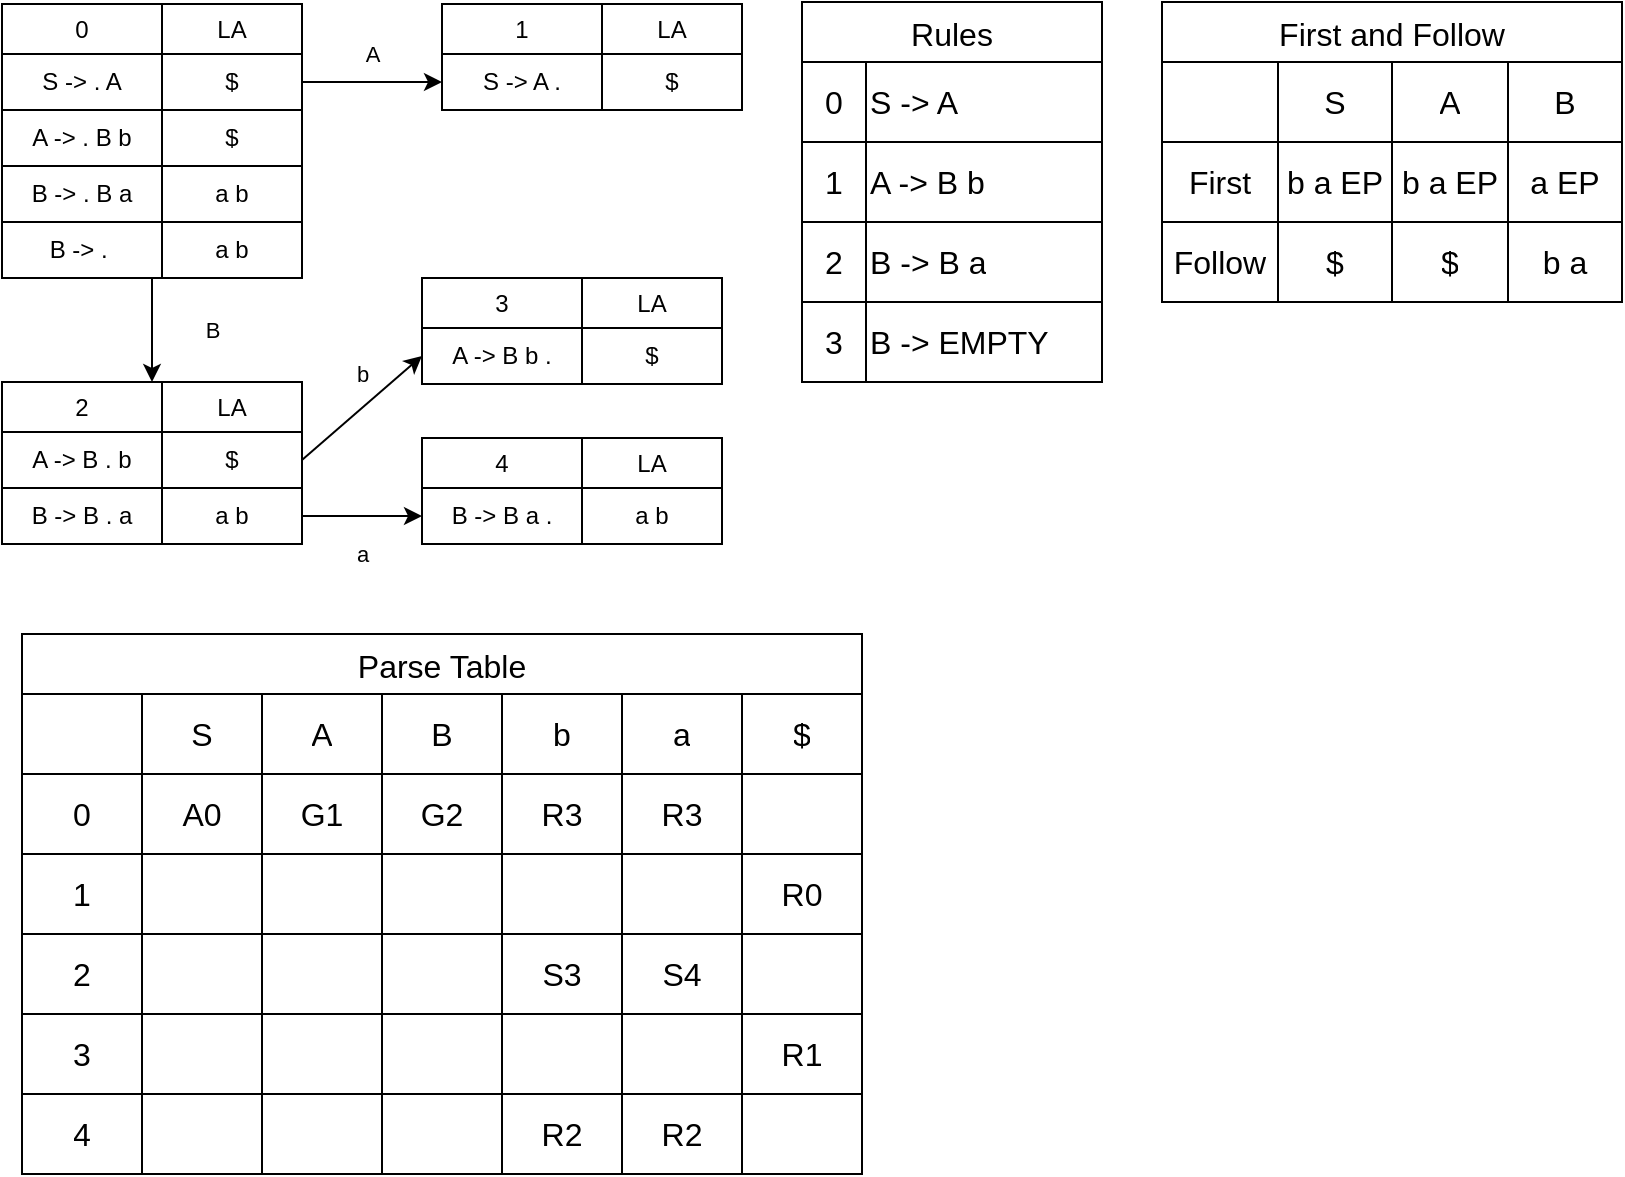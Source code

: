 <mxfile version="21.5.2" type="device">
  <diagram name="Page-1" id="IbLlvPwIF6GDQ7Zt5NYa">
    <mxGraphModel dx="714" dy="750" grid="1" gridSize="10" guides="1" tooltips="1" connect="1" arrows="1" fold="1" page="1" pageScale="1" pageWidth="850" pageHeight="1100" math="0" shadow="0">
      <root>
        <mxCell id="0" />
        <mxCell id="1" parent="0" />
        <mxCell id="ibi-GzNDX6ihbvobJFcr-142" value="First and Follow" style="shape=table;startSize=30;container=1;collapsible=0;childLayout=tableLayout;strokeColor=default;fontSize=16;swimlaneFillColor=default;" parent="1" vertex="1">
          <mxGeometry x="600" y="19" width="230" height="150" as="geometry" />
        </mxCell>
        <mxCell id="ibi-GzNDX6ihbvobJFcr-143" value="" style="shape=tableRow;horizontal=0;startSize=0;swimlaneHead=0;swimlaneBody=0;strokeColor=inherit;top=0;left=0;bottom=0;right=0;collapsible=0;dropTarget=0;fillColor=none;points=[[0,0.5],[1,0.5]];portConstraint=eastwest;fontSize=16;" parent="ibi-GzNDX6ihbvobJFcr-142" vertex="1">
          <mxGeometry y="30" width="230" height="40" as="geometry" />
        </mxCell>
        <mxCell id="ibi-GzNDX6ihbvobJFcr-144" value="" style="shape=partialRectangle;html=1;whiteSpace=wrap;connectable=0;strokeColor=inherit;overflow=hidden;fillColor=none;top=0;left=0;bottom=0;right=0;pointerEvents=1;fontSize=16;" parent="ibi-GzNDX6ihbvobJFcr-143" vertex="1">
          <mxGeometry width="58" height="40" as="geometry">
            <mxRectangle width="58" height="40" as="alternateBounds" />
          </mxGeometry>
        </mxCell>
        <mxCell id="ibi-GzNDX6ihbvobJFcr-145" value="S" style="shape=partialRectangle;html=1;whiteSpace=wrap;connectable=0;strokeColor=inherit;overflow=hidden;fillColor=none;top=0;left=0;bottom=0;right=0;pointerEvents=1;fontSize=16;" parent="ibi-GzNDX6ihbvobJFcr-143" vertex="1">
          <mxGeometry x="58" width="57" height="40" as="geometry">
            <mxRectangle width="57" height="40" as="alternateBounds" />
          </mxGeometry>
        </mxCell>
        <mxCell id="ibi-GzNDX6ihbvobJFcr-146" value="A" style="shape=partialRectangle;html=1;whiteSpace=wrap;connectable=0;strokeColor=inherit;overflow=hidden;fillColor=none;top=0;left=0;bottom=0;right=0;pointerEvents=1;fontSize=16;" parent="ibi-GzNDX6ihbvobJFcr-143" vertex="1">
          <mxGeometry x="115" width="58" height="40" as="geometry">
            <mxRectangle width="58" height="40" as="alternateBounds" />
          </mxGeometry>
        </mxCell>
        <mxCell id="ibi-GzNDX6ihbvobJFcr-155" value="B" style="shape=partialRectangle;html=1;whiteSpace=wrap;connectable=0;strokeColor=inherit;overflow=hidden;fillColor=none;top=0;left=0;bottom=0;right=0;pointerEvents=1;fontSize=16;" parent="ibi-GzNDX6ihbvobJFcr-143" vertex="1">
          <mxGeometry x="173" width="57" height="40" as="geometry">
            <mxRectangle width="57" height="40" as="alternateBounds" />
          </mxGeometry>
        </mxCell>
        <mxCell id="ibi-GzNDX6ihbvobJFcr-147" value="" style="shape=tableRow;horizontal=0;startSize=0;swimlaneHead=0;swimlaneBody=0;strokeColor=inherit;top=0;left=0;bottom=0;right=0;collapsible=0;dropTarget=0;fillColor=none;points=[[0,0.5],[1,0.5]];portConstraint=eastwest;fontSize=16;" parent="ibi-GzNDX6ihbvobJFcr-142" vertex="1">
          <mxGeometry y="70" width="230" height="40" as="geometry" />
        </mxCell>
        <mxCell id="ibi-GzNDX6ihbvobJFcr-148" value="First" style="shape=partialRectangle;html=1;whiteSpace=wrap;connectable=0;strokeColor=inherit;overflow=hidden;fillColor=none;top=0;left=0;bottom=0;right=0;pointerEvents=1;fontSize=16;" parent="ibi-GzNDX6ihbvobJFcr-147" vertex="1">
          <mxGeometry width="58" height="40" as="geometry">
            <mxRectangle width="58" height="40" as="alternateBounds" />
          </mxGeometry>
        </mxCell>
        <mxCell id="ibi-GzNDX6ihbvobJFcr-149" value="b a EP" style="shape=partialRectangle;html=1;whiteSpace=wrap;connectable=0;strokeColor=inherit;overflow=hidden;fillColor=none;top=0;left=0;bottom=0;right=0;pointerEvents=1;fontSize=16;" parent="ibi-GzNDX6ihbvobJFcr-147" vertex="1">
          <mxGeometry x="58" width="57" height="40" as="geometry">
            <mxRectangle width="57" height="40" as="alternateBounds" />
          </mxGeometry>
        </mxCell>
        <mxCell id="ibi-GzNDX6ihbvobJFcr-150" value="b a EP" style="shape=partialRectangle;html=1;whiteSpace=wrap;connectable=0;strokeColor=inherit;overflow=hidden;fillColor=none;top=0;left=0;bottom=0;right=0;pointerEvents=1;fontSize=16;" parent="ibi-GzNDX6ihbvobJFcr-147" vertex="1">
          <mxGeometry x="115" width="58" height="40" as="geometry">
            <mxRectangle width="58" height="40" as="alternateBounds" />
          </mxGeometry>
        </mxCell>
        <mxCell id="ibi-GzNDX6ihbvobJFcr-156" value="a EP" style="shape=partialRectangle;html=1;whiteSpace=wrap;connectable=0;strokeColor=inherit;overflow=hidden;fillColor=none;top=0;left=0;bottom=0;right=0;pointerEvents=1;fontSize=16;" parent="ibi-GzNDX6ihbvobJFcr-147" vertex="1">
          <mxGeometry x="173" width="57" height="40" as="geometry">
            <mxRectangle width="57" height="40" as="alternateBounds" />
          </mxGeometry>
        </mxCell>
        <mxCell id="ibi-GzNDX6ihbvobJFcr-151" value="" style="shape=tableRow;horizontal=0;startSize=0;swimlaneHead=0;swimlaneBody=0;strokeColor=inherit;top=0;left=0;bottom=0;right=0;collapsible=0;dropTarget=0;fillColor=none;points=[[0,0.5],[1,0.5]];portConstraint=eastwest;fontSize=16;" parent="ibi-GzNDX6ihbvobJFcr-142" vertex="1">
          <mxGeometry y="110" width="230" height="40" as="geometry" />
        </mxCell>
        <mxCell id="ibi-GzNDX6ihbvobJFcr-152" value="Follow" style="shape=partialRectangle;html=1;whiteSpace=wrap;connectable=0;strokeColor=inherit;overflow=hidden;fillColor=none;top=0;left=0;bottom=0;right=0;pointerEvents=1;fontSize=16;" parent="ibi-GzNDX6ihbvobJFcr-151" vertex="1">
          <mxGeometry width="58" height="40" as="geometry">
            <mxRectangle width="58" height="40" as="alternateBounds" />
          </mxGeometry>
        </mxCell>
        <mxCell id="ibi-GzNDX6ihbvobJFcr-153" value="$" style="shape=partialRectangle;html=1;whiteSpace=wrap;connectable=0;strokeColor=inherit;overflow=hidden;fillColor=none;top=0;left=0;bottom=0;right=0;pointerEvents=1;fontSize=16;" parent="ibi-GzNDX6ihbvobJFcr-151" vertex="1">
          <mxGeometry x="58" width="57" height="40" as="geometry">
            <mxRectangle width="57" height="40" as="alternateBounds" />
          </mxGeometry>
        </mxCell>
        <mxCell id="ibi-GzNDX6ihbvobJFcr-154" value="$" style="shape=partialRectangle;html=1;whiteSpace=wrap;connectable=0;strokeColor=inherit;overflow=hidden;fillColor=none;top=0;left=0;bottom=0;right=0;pointerEvents=1;fontSize=16;" parent="ibi-GzNDX6ihbvobJFcr-151" vertex="1">
          <mxGeometry x="115" width="58" height="40" as="geometry">
            <mxRectangle width="58" height="40" as="alternateBounds" />
          </mxGeometry>
        </mxCell>
        <mxCell id="ibi-GzNDX6ihbvobJFcr-157" value="b a" style="shape=partialRectangle;html=1;whiteSpace=wrap;connectable=0;strokeColor=inherit;overflow=hidden;fillColor=none;top=0;left=0;bottom=0;right=0;pointerEvents=1;fontSize=16;" parent="ibi-GzNDX6ihbvobJFcr-151" vertex="1">
          <mxGeometry x="173" width="57" height="40" as="geometry">
            <mxRectangle width="57" height="40" as="alternateBounds" />
          </mxGeometry>
        </mxCell>
        <mxCell id="ibi-GzNDX6ihbvobJFcr-158" value="Parse Table" style="shape=table;startSize=30;container=1;collapsible=0;childLayout=tableLayout;strokeColor=default;fontSize=16;swimlaneFillColor=default;" parent="1" vertex="1">
          <mxGeometry x="30" y="335" width="420" height="270" as="geometry" />
        </mxCell>
        <mxCell id="ibi-GzNDX6ihbvobJFcr-159" value="" style="shape=tableRow;horizontal=0;startSize=0;swimlaneHead=0;swimlaneBody=0;strokeColor=inherit;top=0;left=0;bottom=0;right=0;collapsible=0;dropTarget=0;fillColor=none;points=[[0,0.5],[1,0.5]];portConstraint=eastwest;fontSize=16;" parent="ibi-GzNDX6ihbvobJFcr-158" vertex="1">
          <mxGeometry y="30" width="420" height="40" as="geometry" />
        </mxCell>
        <mxCell id="ibi-GzNDX6ihbvobJFcr-160" value="" style="shape=partialRectangle;html=1;whiteSpace=wrap;connectable=0;strokeColor=inherit;overflow=hidden;fillColor=none;top=0;left=0;bottom=0;right=0;pointerEvents=1;fontSize=16;" parent="ibi-GzNDX6ihbvobJFcr-159" vertex="1">
          <mxGeometry width="60" height="40" as="geometry">
            <mxRectangle width="60" height="40" as="alternateBounds" />
          </mxGeometry>
        </mxCell>
        <mxCell id="M9JLyXDeoK70wU_1un9L-53" value="S" style="shape=partialRectangle;html=1;whiteSpace=wrap;connectable=0;strokeColor=inherit;overflow=hidden;fillColor=none;top=0;left=0;bottom=0;right=0;pointerEvents=1;fontSize=16;" vertex="1" parent="ibi-GzNDX6ihbvobJFcr-159">
          <mxGeometry x="60" width="60" height="40" as="geometry">
            <mxRectangle width="60" height="40" as="alternateBounds" />
          </mxGeometry>
        </mxCell>
        <mxCell id="ibi-GzNDX6ihbvobJFcr-161" value="A" style="shape=partialRectangle;html=1;whiteSpace=wrap;connectable=0;strokeColor=inherit;overflow=hidden;fillColor=none;top=0;left=0;bottom=0;right=0;pointerEvents=1;fontSize=16;" parent="ibi-GzNDX6ihbvobJFcr-159" vertex="1">
          <mxGeometry x="120" width="60" height="40" as="geometry">
            <mxRectangle width="60" height="40" as="alternateBounds" />
          </mxGeometry>
        </mxCell>
        <mxCell id="ibi-GzNDX6ihbvobJFcr-162" value="B" style="shape=partialRectangle;html=1;whiteSpace=wrap;connectable=0;strokeColor=inherit;overflow=hidden;fillColor=none;top=0;left=0;bottom=0;right=0;pointerEvents=1;fontSize=16;" parent="ibi-GzNDX6ihbvobJFcr-159" vertex="1">
          <mxGeometry x="180" width="60" height="40" as="geometry">
            <mxRectangle width="60" height="40" as="alternateBounds" />
          </mxGeometry>
        </mxCell>
        <mxCell id="ibi-GzNDX6ihbvobJFcr-194" value="b" style="shape=partialRectangle;html=1;whiteSpace=wrap;connectable=0;strokeColor=inherit;overflow=hidden;fillColor=none;top=0;left=0;bottom=0;right=0;pointerEvents=1;fontSize=16;" parent="ibi-GzNDX6ihbvobJFcr-159" vertex="1">
          <mxGeometry x="240" width="60" height="40" as="geometry">
            <mxRectangle width="60" height="40" as="alternateBounds" />
          </mxGeometry>
        </mxCell>
        <mxCell id="ibi-GzNDX6ihbvobJFcr-191" value="a" style="shape=partialRectangle;html=1;whiteSpace=wrap;connectable=0;strokeColor=inherit;overflow=hidden;fillColor=none;top=0;left=0;bottom=0;right=0;pointerEvents=1;fontSize=16;" parent="ibi-GzNDX6ihbvobJFcr-159" vertex="1">
          <mxGeometry x="300" width="60" height="40" as="geometry">
            <mxRectangle width="60" height="40" as="alternateBounds" />
          </mxGeometry>
        </mxCell>
        <mxCell id="M9JLyXDeoK70wU_1un9L-47" value="$" style="shape=partialRectangle;html=1;whiteSpace=wrap;connectable=0;strokeColor=inherit;overflow=hidden;fillColor=none;top=0;left=0;bottom=0;right=0;pointerEvents=1;fontSize=16;" vertex="1" parent="ibi-GzNDX6ihbvobJFcr-159">
          <mxGeometry x="360" width="60" height="40" as="geometry">
            <mxRectangle width="60" height="40" as="alternateBounds" />
          </mxGeometry>
        </mxCell>
        <mxCell id="ibi-GzNDX6ihbvobJFcr-163" value="" style="shape=tableRow;horizontal=0;startSize=0;swimlaneHead=0;swimlaneBody=0;strokeColor=inherit;top=0;left=0;bottom=0;right=0;collapsible=0;dropTarget=0;fillColor=none;points=[[0,0.5],[1,0.5]];portConstraint=eastwest;fontSize=16;" parent="ibi-GzNDX6ihbvobJFcr-158" vertex="1">
          <mxGeometry y="70" width="420" height="40" as="geometry" />
        </mxCell>
        <mxCell id="ibi-GzNDX6ihbvobJFcr-164" value="0" style="shape=partialRectangle;html=1;whiteSpace=wrap;connectable=0;strokeColor=inherit;overflow=hidden;fillColor=none;top=0;left=0;bottom=0;right=0;pointerEvents=1;fontSize=16;" parent="ibi-GzNDX6ihbvobJFcr-163" vertex="1">
          <mxGeometry width="60" height="40" as="geometry">
            <mxRectangle width="60" height="40" as="alternateBounds" />
          </mxGeometry>
        </mxCell>
        <mxCell id="M9JLyXDeoK70wU_1un9L-54" value="A0" style="shape=partialRectangle;html=1;whiteSpace=wrap;connectable=0;strokeColor=inherit;overflow=hidden;fillColor=none;top=0;left=0;bottom=0;right=0;pointerEvents=1;fontSize=16;" vertex="1" parent="ibi-GzNDX6ihbvobJFcr-163">
          <mxGeometry x="60" width="60" height="40" as="geometry">
            <mxRectangle width="60" height="40" as="alternateBounds" />
          </mxGeometry>
        </mxCell>
        <mxCell id="ibi-GzNDX6ihbvobJFcr-165" value="G1" style="shape=partialRectangle;html=1;whiteSpace=wrap;connectable=0;strokeColor=inherit;overflow=hidden;fillColor=none;top=0;left=0;bottom=0;right=0;pointerEvents=1;fontSize=16;" parent="ibi-GzNDX6ihbvobJFcr-163" vertex="1">
          <mxGeometry x="120" width="60" height="40" as="geometry">
            <mxRectangle width="60" height="40" as="alternateBounds" />
          </mxGeometry>
        </mxCell>
        <mxCell id="ibi-GzNDX6ihbvobJFcr-166" value="G2" style="shape=partialRectangle;html=1;whiteSpace=wrap;connectable=0;strokeColor=inherit;overflow=hidden;fillColor=none;top=0;left=0;bottom=0;right=0;pointerEvents=1;fontSize=16;" parent="ibi-GzNDX6ihbvobJFcr-163" vertex="1">
          <mxGeometry x="180" width="60" height="40" as="geometry">
            <mxRectangle width="60" height="40" as="alternateBounds" />
          </mxGeometry>
        </mxCell>
        <mxCell id="ibi-GzNDX6ihbvobJFcr-195" value="R3" style="shape=partialRectangle;html=1;whiteSpace=wrap;connectable=0;strokeColor=inherit;overflow=hidden;fillColor=none;top=0;left=0;bottom=0;right=0;pointerEvents=1;fontSize=16;" parent="ibi-GzNDX6ihbvobJFcr-163" vertex="1">
          <mxGeometry x="240" width="60" height="40" as="geometry">
            <mxRectangle width="60" height="40" as="alternateBounds" />
          </mxGeometry>
        </mxCell>
        <mxCell id="ibi-GzNDX6ihbvobJFcr-192" value="R3" style="shape=partialRectangle;html=1;whiteSpace=wrap;connectable=0;strokeColor=inherit;overflow=hidden;fillColor=none;top=0;left=0;bottom=0;right=0;pointerEvents=1;fontSize=16;" parent="ibi-GzNDX6ihbvobJFcr-163" vertex="1">
          <mxGeometry x="300" width="60" height="40" as="geometry">
            <mxRectangle width="60" height="40" as="alternateBounds" />
          </mxGeometry>
        </mxCell>
        <mxCell id="M9JLyXDeoK70wU_1un9L-48" style="shape=partialRectangle;html=1;whiteSpace=wrap;connectable=0;strokeColor=inherit;overflow=hidden;fillColor=none;top=0;left=0;bottom=0;right=0;pointerEvents=1;fontSize=16;" vertex="1" parent="ibi-GzNDX6ihbvobJFcr-163">
          <mxGeometry x="360" width="60" height="40" as="geometry">
            <mxRectangle width="60" height="40" as="alternateBounds" />
          </mxGeometry>
        </mxCell>
        <mxCell id="ibi-GzNDX6ihbvobJFcr-167" value="" style="shape=tableRow;horizontal=0;startSize=0;swimlaneHead=0;swimlaneBody=0;strokeColor=inherit;top=0;left=0;bottom=0;right=0;collapsible=0;dropTarget=0;fillColor=none;points=[[0,0.5],[1,0.5]];portConstraint=eastwest;fontSize=16;" parent="ibi-GzNDX6ihbvobJFcr-158" vertex="1">
          <mxGeometry y="110" width="420" height="40" as="geometry" />
        </mxCell>
        <mxCell id="ibi-GzNDX6ihbvobJFcr-168" value="1" style="shape=partialRectangle;html=1;whiteSpace=wrap;connectable=0;strokeColor=inherit;overflow=hidden;fillColor=none;top=0;left=0;bottom=0;right=0;pointerEvents=1;fontSize=16;" parent="ibi-GzNDX6ihbvobJFcr-167" vertex="1">
          <mxGeometry width="60" height="40" as="geometry">
            <mxRectangle width="60" height="40" as="alternateBounds" />
          </mxGeometry>
        </mxCell>
        <mxCell id="M9JLyXDeoK70wU_1un9L-55" style="shape=partialRectangle;html=1;whiteSpace=wrap;connectable=0;strokeColor=inherit;overflow=hidden;fillColor=none;top=0;left=0;bottom=0;right=0;pointerEvents=1;fontSize=16;" vertex="1" parent="ibi-GzNDX6ihbvobJFcr-167">
          <mxGeometry x="60" width="60" height="40" as="geometry">
            <mxRectangle width="60" height="40" as="alternateBounds" />
          </mxGeometry>
        </mxCell>
        <mxCell id="ibi-GzNDX6ihbvobJFcr-169" value="" style="shape=partialRectangle;html=1;whiteSpace=wrap;connectable=0;strokeColor=inherit;overflow=hidden;fillColor=none;top=0;left=0;bottom=0;right=0;pointerEvents=1;fontSize=16;" parent="ibi-GzNDX6ihbvobJFcr-167" vertex="1">
          <mxGeometry x="120" width="60" height="40" as="geometry">
            <mxRectangle width="60" height="40" as="alternateBounds" />
          </mxGeometry>
        </mxCell>
        <mxCell id="ibi-GzNDX6ihbvobJFcr-170" value="" style="shape=partialRectangle;html=1;whiteSpace=wrap;connectable=0;strokeColor=inherit;overflow=hidden;fillColor=none;top=0;left=0;bottom=0;right=0;pointerEvents=1;fontSize=16;" parent="ibi-GzNDX6ihbvobJFcr-167" vertex="1">
          <mxGeometry x="180" width="60" height="40" as="geometry">
            <mxRectangle width="60" height="40" as="alternateBounds" />
          </mxGeometry>
        </mxCell>
        <mxCell id="ibi-GzNDX6ihbvobJFcr-196" value="" style="shape=partialRectangle;html=1;whiteSpace=wrap;connectable=0;strokeColor=inherit;overflow=hidden;fillColor=none;top=0;left=0;bottom=0;right=0;pointerEvents=1;fontSize=16;" parent="ibi-GzNDX6ihbvobJFcr-167" vertex="1">
          <mxGeometry x="240" width="60" height="40" as="geometry">
            <mxRectangle width="60" height="40" as="alternateBounds" />
          </mxGeometry>
        </mxCell>
        <mxCell id="ibi-GzNDX6ihbvobJFcr-193" value="" style="shape=partialRectangle;html=1;whiteSpace=wrap;connectable=0;strokeColor=inherit;overflow=hidden;fillColor=none;top=0;left=0;bottom=0;right=0;pointerEvents=1;fontSize=16;" parent="ibi-GzNDX6ihbvobJFcr-167" vertex="1">
          <mxGeometry x="300" width="60" height="40" as="geometry">
            <mxRectangle width="60" height="40" as="alternateBounds" />
          </mxGeometry>
        </mxCell>
        <mxCell id="M9JLyXDeoK70wU_1un9L-49" value="R0" style="shape=partialRectangle;html=1;whiteSpace=wrap;connectable=0;strokeColor=inherit;overflow=hidden;fillColor=none;top=0;left=0;bottom=0;right=0;pointerEvents=1;fontSize=16;" vertex="1" parent="ibi-GzNDX6ihbvobJFcr-167">
          <mxGeometry x="360" width="60" height="40" as="geometry">
            <mxRectangle width="60" height="40" as="alternateBounds" />
          </mxGeometry>
        </mxCell>
        <mxCell id="ibi-GzNDX6ihbvobJFcr-200" style="shape=tableRow;horizontal=0;startSize=0;swimlaneHead=0;swimlaneBody=0;strokeColor=inherit;top=0;left=0;bottom=0;right=0;collapsible=0;dropTarget=0;fillColor=none;points=[[0,0.5],[1,0.5]];portConstraint=eastwest;fontSize=16;" parent="ibi-GzNDX6ihbvobJFcr-158" vertex="1">
          <mxGeometry y="150" width="420" height="40" as="geometry" />
        </mxCell>
        <mxCell id="ibi-GzNDX6ihbvobJFcr-201" value="2" style="shape=partialRectangle;html=1;whiteSpace=wrap;connectable=0;strokeColor=inherit;overflow=hidden;fillColor=none;top=0;left=0;bottom=0;right=0;pointerEvents=1;fontSize=16;" parent="ibi-GzNDX6ihbvobJFcr-200" vertex="1">
          <mxGeometry width="60" height="40" as="geometry">
            <mxRectangle width="60" height="40" as="alternateBounds" />
          </mxGeometry>
        </mxCell>
        <mxCell id="M9JLyXDeoK70wU_1un9L-56" style="shape=partialRectangle;html=1;whiteSpace=wrap;connectable=0;strokeColor=inherit;overflow=hidden;fillColor=none;top=0;left=0;bottom=0;right=0;pointerEvents=1;fontSize=16;" vertex="1" parent="ibi-GzNDX6ihbvobJFcr-200">
          <mxGeometry x="60" width="60" height="40" as="geometry">
            <mxRectangle width="60" height="40" as="alternateBounds" />
          </mxGeometry>
        </mxCell>
        <mxCell id="ibi-GzNDX6ihbvobJFcr-202" value="" style="shape=partialRectangle;html=1;whiteSpace=wrap;connectable=0;strokeColor=inherit;overflow=hidden;fillColor=none;top=0;left=0;bottom=0;right=0;pointerEvents=1;fontSize=16;" parent="ibi-GzNDX6ihbvobJFcr-200" vertex="1">
          <mxGeometry x="120" width="60" height="40" as="geometry">
            <mxRectangle width="60" height="40" as="alternateBounds" />
          </mxGeometry>
        </mxCell>
        <mxCell id="ibi-GzNDX6ihbvobJFcr-203" value="" style="shape=partialRectangle;html=1;whiteSpace=wrap;connectable=0;strokeColor=inherit;overflow=hidden;fillColor=none;top=0;left=0;bottom=0;right=0;pointerEvents=1;fontSize=16;" parent="ibi-GzNDX6ihbvobJFcr-200" vertex="1">
          <mxGeometry x="180" width="60" height="40" as="geometry">
            <mxRectangle width="60" height="40" as="alternateBounds" />
          </mxGeometry>
        </mxCell>
        <mxCell id="ibi-GzNDX6ihbvobJFcr-204" value="S3" style="shape=partialRectangle;html=1;whiteSpace=wrap;connectable=0;strokeColor=inherit;overflow=hidden;fillColor=none;top=0;left=0;bottom=0;right=0;pointerEvents=1;fontSize=16;" parent="ibi-GzNDX6ihbvobJFcr-200" vertex="1">
          <mxGeometry x="240" width="60" height="40" as="geometry">
            <mxRectangle width="60" height="40" as="alternateBounds" />
          </mxGeometry>
        </mxCell>
        <mxCell id="ibi-GzNDX6ihbvobJFcr-205" value="S4" style="shape=partialRectangle;html=1;whiteSpace=wrap;connectable=0;strokeColor=inherit;overflow=hidden;fillColor=none;top=0;left=0;bottom=0;right=0;pointerEvents=1;fontSize=16;" parent="ibi-GzNDX6ihbvobJFcr-200" vertex="1">
          <mxGeometry x="300" width="60" height="40" as="geometry">
            <mxRectangle width="60" height="40" as="alternateBounds" />
          </mxGeometry>
        </mxCell>
        <mxCell id="M9JLyXDeoK70wU_1un9L-50" style="shape=partialRectangle;html=1;whiteSpace=wrap;connectable=0;strokeColor=inherit;overflow=hidden;fillColor=none;top=0;left=0;bottom=0;right=0;pointerEvents=1;fontSize=16;" vertex="1" parent="ibi-GzNDX6ihbvobJFcr-200">
          <mxGeometry x="360" width="60" height="40" as="geometry">
            <mxRectangle width="60" height="40" as="alternateBounds" />
          </mxGeometry>
        </mxCell>
        <mxCell id="ibi-GzNDX6ihbvobJFcr-209" style="shape=tableRow;horizontal=0;startSize=0;swimlaneHead=0;swimlaneBody=0;strokeColor=inherit;top=0;left=0;bottom=0;right=0;collapsible=0;dropTarget=0;fillColor=none;points=[[0,0.5],[1,0.5]];portConstraint=eastwest;fontSize=16;" parent="ibi-GzNDX6ihbvobJFcr-158" vertex="1">
          <mxGeometry y="190" width="420" height="40" as="geometry" />
        </mxCell>
        <mxCell id="ibi-GzNDX6ihbvobJFcr-210" value="3" style="shape=partialRectangle;html=1;whiteSpace=wrap;connectable=0;strokeColor=inherit;overflow=hidden;fillColor=none;top=0;left=0;bottom=0;right=0;pointerEvents=1;fontSize=16;" parent="ibi-GzNDX6ihbvobJFcr-209" vertex="1">
          <mxGeometry width="60" height="40" as="geometry">
            <mxRectangle width="60" height="40" as="alternateBounds" />
          </mxGeometry>
        </mxCell>
        <mxCell id="M9JLyXDeoK70wU_1un9L-57" style="shape=partialRectangle;html=1;whiteSpace=wrap;connectable=0;strokeColor=inherit;overflow=hidden;fillColor=none;top=0;left=0;bottom=0;right=0;pointerEvents=1;fontSize=16;" vertex="1" parent="ibi-GzNDX6ihbvobJFcr-209">
          <mxGeometry x="60" width="60" height="40" as="geometry">
            <mxRectangle width="60" height="40" as="alternateBounds" />
          </mxGeometry>
        </mxCell>
        <mxCell id="ibi-GzNDX6ihbvobJFcr-211" value="" style="shape=partialRectangle;html=1;whiteSpace=wrap;connectable=0;strokeColor=inherit;overflow=hidden;fillColor=none;top=0;left=0;bottom=0;right=0;pointerEvents=1;fontSize=16;" parent="ibi-GzNDX6ihbvobJFcr-209" vertex="1">
          <mxGeometry x="120" width="60" height="40" as="geometry">
            <mxRectangle width="60" height="40" as="alternateBounds" />
          </mxGeometry>
        </mxCell>
        <mxCell id="ibi-GzNDX6ihbvobJFcr-212" value="" style="shape=partialRectangle;html=1;whiteSpace=wrap;connectable=0;strokeColor=inherit;overflow=hidden;fillColor=none;top=0;left=0;bottom=0;right=0;pointerEvents=1;fontSize=16;" parent="ibi-GzNDX6ihbvobJFcr-209" vertex="1">
          <mxGeometry x="180" width="60" height="40" as="geometry">
            <mxRectangle width="60" height="40" as="alternateBounds" />
          </mxGeometry>
        </mxCell>
        <mxCell id="ibi-GzNDX6ihbvobJFcr-213" value="" style="shape=partialRectangle;html=1;whiteSpace=wrap;connectable=0;strokeColor=inherit;overflow=hidden;fillColor=none;top=0;left=0;bottom=0;right=0;pointerEvents=1;fontSize=16;" parent="ibi-GzNDX6ihbvobJFcr-209" vertex="1">
          <mxGeometry x="240" width="60" height="40" as="geometry">
            <mxRectangle width="60" height="40" as="alternateBounds" />
          </mxGeometry>
        </mxCell>
        <mxCell id="ibi-GzNDX6ihbvobJFcr-214" value="" style="shape=partialRectangle;html=1;whiteSpace=wrap;connectable=0;strokeColor=inherit;overflow=hidden;fillColor=none;top=0;left=0;bottom=0;right=0;pointerEvents=1;fontSize=16;" parent="ibi-GzNDX6ihbvobJFcr-209" vertex="1">
          <mxGeometry x="300" width="60" height="40" as="geometry">
            <mxRectangle width="60" height="40" as="alternateBounds" />
          </mxGeometry>
        </mxCell>
        <mxCell id="M9JLyXDeoK70wU_1un9L-51" value="R1" style="shape=partialRectangle;html=1;whiteSpace=wrap;connectable=0;strokeColor=inherit;overflow=hidden;fillColor=none;top=0;left=0;bottom=0;right=0;pointerEvents=1;fontSize=16;" vertex="1" parent="ibi-GzNDX6ihbvobJFcr-209">
          <mxGeometry x="360" width="60" height="40" as="geometry">
            <mxRectangle width="60" height="40" as="alternateBounds" />
          </mxGeometry>
        </mxCell>
        <mxCell id="ibi-GzNDX6ihbvobJFcr-218" style="shape=tableRow;horizontal=0;startSize=0;swimlaneHead=0;swimlaneBody=0;strokeColor=inherit;top=0;left=0;bottom=0;right=0;collapsible=0;dropTarget=0;fillColor=none;points=[[0,0.5],[1,0.5]];portConstraint=eastwest;fontSize=16;" parent="ibi-GzNDX6ihbvobJFcr-158" vertex="1">
          <mxGeometry y="230" width="420" height="40" as="geometry" />
        </mxCell>
        <mxCell id="ibi-GzNDX6ihbvobJFcr-219" value="4" style="shape=partialRectangle;html=1;whiteSpace=wrap;connectable=0;strokeColor=inherit;overflow=hidden;fillColor=none;top=0;left=0;bottom=0;right=0;pointerEvents=1;fontSize=16;" parent="ibi-GzNDX6ihbvobJFcr-218" vertex="1">
          <mxGeometry width="60" height="40" as="geometry">
            <mxRectangle width="60" height="40" as="alternateBounds" />
          </mxGeometry>
        </mxCell>
        <mxCell id="M9JLyXDeoK70wU_1un9L-58" style="shape=partialRectangle;html=1;whiteSpace=wrap;connectable=0;strokeColor=inherit;overflow=hidden;fillColor=none;top=0;left=0;bottom=0;right=0;pointerEvents=1;fontSize=16;" vertex="1" parent="ibi-GzNDX6ihbvobJFcr-218">
          <mxGeometry x="60" width="60" height="40" as="geometry">
            <mxRectangle width="60" height="40" as="alternateBounds" />
          </mxGeometry>
        </mxCell>
        <mxCell id="ibi-GzNDX6ihbvobJFcr-220" value="" style="shape=partialRectangle;html=1;whiteSpace=wrap;connectable=0;strokeColor=inherit;overflow=hidden;fillColor=none;top=0;left=0;bottom=0;right=0;pointerEvents=1;fontSize=16;" parent="ibi-GzNDX6ihbvobJFcr-218" vertex="1">
          <mxGeometry x="120" width="60" height="40" as="geometry">
            <mxRectangle width="60" height="40" as="alternateBounds" />
          </mxGeometry>
        </mxCell>
        <mxCell id="ibi-GzNDX6ihbvobJFcr-221" value="" style="shape=partialRectangle;html=1;whiteSpace=wrap;connectable=0;strokeColor=inherit;overflow=hidden;fillColor=none;top=0;left=0;bottom=0;right=0;pointerEvents=1;fontSize=16;" parent="ibi-GzNDX6ihbvobJFcr-218" vertex="1">
          <mxGeometry x="180" width="60" height="40" as="geometry">
            <mxRectangle width="60" height="40" as="alternateBounds" />
          </mxGeometry>
        </mxCell>
        <mxCell id="ibi-GzNDX6ihbvobJFcr-222" value="R2" style="shape=partialRectangle;html=1;whiteSpace=wrap;connectable=0;strokeColor=inherit;overflow=hidden;fillColor=none;top=0;left=0;bottom=0;right=0;pointerEvents=1;fontSize=16;" parent="ibi-GzNDX6ihbvobJFcr-218" vertex="1">
          <mxGeometry x="240" width="60" height="40" as="geometry">
            <mxRectangle width="60" height="40" as="alternateBounds" />
          </mxGeometry>
        </mxCell>
        <mxCell id="ibi-GzNDX6ihbvobJFcr-223" value="R2" style="shape=partialRectangle;html=1;whiteSpace=wrap;connectable=0;strokeColor=inherit;overflow=hidden;fillColor=none;top=0;left=0;bottom=0;right=0;pointerEvents=1;fontSize=16;" parent="ibi-GzNDX6ihbvobJFcr-218" vertex="1">
          <mxGeometry x="300" width="60" height="40" as="geometry">
            <mxRectangle width="60" height="40" as="alternateBounds" />
          </mxGeometry>
        </mxCell>
        <mxCell id="M9JLyXDeoK70wU_1un9L-52" style="shape=partialRectangle;html=1;whiteSpace=wrap;connectable=0;strokeColor=inherit;overflow=hidden;fillColor=none;top=0;left=0;bottom=0;right=0;pointerEvents=1;fontSize=16;" vertex="1" parent="ibi-GzNDX6ihbvobJFcr-218">
          <mxGeometry x="360" width="60" height="40" as="geometry">
            <mxRectangle width="60" height="40" as="alternateBounds" />
          </mxGeometry>
        </mxCell>
        <mxCell id="ibi-GzNDX6ihbvobJFcr-272" value="Rules" style="shape=table;startSize=30;container=1;collapsible=0;childLayout=tableLayout;strokeColor=default;fontSize=16;swimlaneFillColor=default;" parent="1" vertex="1">
          <mxGeometry x="420" y="19" width="150" height="190" as="geometry" />
        </mxCell>
        <mxCell id="ibi-GzNDX6ihbvobJFcr-273" value="" style="shape=tableRow;horizontal=0;startSize=0;swimlaneHead=0;swimlaneBody=0;strokeColor=inherit;top=0;left=0;bottom=0;right=0;collapsible=0;dropTarget=0;fillColor=none;points=[[0,0.5],[1,0.5]];portConstraint=eastwest;fontSize=16;" parent="ibi-GzNDX6ihbvobJFcr-272" vertex="1">
          <mxGeometry y="30" width="150" height="40" as="geometry" />
        </mxCell>
        <mxCell id="ibi-GzNDX6ihbvobJFcr-274" value="0" style="shape=partialRectangle;html=1;whiteSpace=wrap;connectable=0;strokeColor=inherit;overflow=hidden;fillColor=none;top=0;left=0;bottom=0;right=0;pointerEvents=1;fontSize=16;" parent="ibi-GzNDX6ihbvobJFcr-273" vertex="1">
          <mxGeometry width="32" height="40" as="geometry">
            <mxRectangle width="32" height="40" as="alternateBounds" />
          </mxGeometry>
        </mxCell>
        <mxCell id="ibi-GzNDX6ihbvobJFcr-275" value="S -&amp;gt; A" style="shape=partialRectangle;html=1;whiteSpace=wrap;connectable=0;strokeColor=inherit;overflow=hidden;fillColor=none;top=0;left=0;bottom=0;right=0;pointerEvents=1;fontSize=16;align=left;" parent="ibi-GzNDX6ihbvobJFcr-273" vertex="1">
          <mxGeometry x="32" width="118" height="40" as="geometry">
            <mxRectangle width="118" height="40" as="alternateBounds" />
          </mxGeometry>
        </mxCell>
        <mxCell id="ibi-GzNDX6ihbvobJFcr-277" value="" style="shape=tableRow;horizontal=0;startSize=0;swimlaneHead=0;swimlaneBody=0;strokeColor=inherit;top=0;left=0;bottom=0;right=0;collapsible=0;dropTarget=0;fillColor=none;points=[[0,0.5],[1,0.5]];portConstraint=eastwest;fontSize=16;" parent="ibi-GzNDX6ihbvobJFcr-272" vertex="1">
          <mxGeometry y="70" width="150" height="40" as="geometry" />
        </mxCell>
        <mxCell id="ibi-GzNDX6ihbvobJFcr-278" value="1" style="shape=partialRectangle;html=1;whiteSpace=wrap;connectable=0;strokeColor=inherit;overflow=hidden;fillColor=none;top=0;left=0;bottom=0;right=0;pointerEvents=1;fontSize=16;" parent="ibi-GzNDX6ihbvobJFcr-277" vertex="1">
          <mxGeometry width="32" height="40" as="geometry">
            <mxRectangle width="32" height="40" as="alternateBounds" />
          </mxGeometry>
        </mxCell>
        <mxCell id="ibi-GzNDX6ihbvobJFcr-279" value="A -&amp;gt; B b" style="shape=partialRectangle;html=1;whiteSpace=wrap;connectable=0;strokeColor=inherit;overflow=hidden;fillColor=none;top=0;left=0;bottom=0;right=0;pointerEvents=1;fontSize=16;align=left;" parent="ibi-GzNDX6ihbvobJFcr-277" vertex="1">
          <mxGeometry x="32" width="118" height="40" as="geometry">
            <mxRectangle width="118" height="40" as="alternateBounds" />
          </mxGeometry>
        </mxCell>
        <mxCell id="ibi-GzNDX6ihbvobJFcr-281" value="" style="shape=tableRow;horizontal=0;startSize=0;swimlaneHead=0;swimlaneBody=0;strokeColor=inherit;top=0;left=0;bottom=0;right=0;collapsible=0;dropTarget=0;fillColor=none;points=[[0,0.5],[1,0.5]];portConstraint=eastwest;fontSize=16;" parent="ibi-GzNDX6ihbvobJFcr-272" vertex="1">
          <mxGeometry y="110" width="150" height="40" as="geometry" />
        </mxCell>
        <mxCell id="ibi-GzNDX6ihbvobJFcr-282" value="2" style="shape=partialRectangle;html=1;whiteSpace=wrap;connectable=0;strokeColor=inherit;overflow=hidden;fillColor=none;top=0;left=0;bottom=0;right=0;pointerEvents=1;fontSize=16;" parent="ibi-GzNDX6ihbvobJFcr-281" vertex="1">
          <mxGeometry width="32" height="40" as="geometry">
            <mxRectangle width="32" height="40" as="alternateBounds" />
          </mxGeometry>
        </mxCell>
        <mxCell id="ibi-GzNDX6ihbvobJFcr-283" value="B -&amp;gt; B a" style="shape=partialRectangle;html=1;whiteSpace=wrap;connectable=0;strokeColor=inherit;overflow=hidden;fillColor=none;top=0;left=0;bottom=0;right=0;pointerEvents=1;fontSize=16;align=left;" parent="ibi-GzNDX6ihbvobJFcr-281" vertex="1">
          <mxGeometry x="32" width="118" height="40" as="geometry">
            <mxRectangle width="118" height="40" as="alternateBounds" />
          </mxGeometry>
        </mxCell>
        <mxCell id="ibi-GzNDX6ihbvobJFcr-285" value="" style="shape=tableRow;horizontal=0;startSize=0;swimlaneHead=0;swimlaneBody=0;strokeColor=inherit;top=0;left=0;bottom=0;right=0;collapsible=0;dropTarget=0;fillColor=none;points=[[0,0.5],[1,0.5]];portConstraint=eastwest;fontSize=16;" parent="ibi-GzNDX6ihbvobJFcr-272" vertex="1">
          <mxGeometry y="150" width="150" height="40" as="geometry" />
        </mxCell>
        <mxCell id="ibi-GzNDX6ihbvobJFcr-286" value="3" style="shape=partialRectangle;html=1;whiteSpace=wrap;connectable=0;strokeColor=inherit;overflow=hidden;fillColor=none;top=0;left=0;bottom=0;right=0;pointerEvents=1;fontSize=16;" parent="ibi-GzNDX6ihbvobJFcr-285" vertex="1">
          <mxGeometry width="32" height="40" as="geometry">
            <mxRectangle width="32" height="40" as="alternateBounds" />
          </mxGeometry>
        </mxCell>
        <mxCell id="ibi-GzNDX6ihbvobJFcr-287" value="B -&amp;gt; EMPTY" style="shape=partialRectangle;html=1;whiteSpace=wrap;connectable=0;strokeColor=inherit;overflow=hidden;fillColor=none;top=0;left=0;bottom=0;right=0;pointerEvents=1;fontSize=16;align=left;" parent="ibi-GzNDX6ihbvobJFcr-285" vertex="1">
          <mxGeometry x="32" width="118" height="40" as="geometry">
            <mxRectangle width="118" height="40" as="alternateBounds" />
          </mxGeometry>
        </mxCell>
        <mxCell id="zrLHYjm0IWK0QL-57Pdi-1" value="" style="childLayout=tableLayout;recursiveResize=0;shadow=0;fillColor=default;" parent="1" vertex="1">
          <mxGeometry x="20" y="20" width="150" height="137" as="geometry" />
        </mxCell>
        <mxCell id="zrLHYjm0IWK0QL-57Pdi-2" value="" style="shape=tableRow;horizontal=0;startSize=0;swimlaneHead=0;swimlaneBody=0;top=0;left=0;bottom=0;right=0;dropTarget=0;collapsible=0;recursiveResize=0;expand=0;fontStyle=0;fillColor=none;strokeColor=inherit;" parent="zrLHYjm0IWK0QL-57Pdi-1" vertex="1">
          <mxGeometry width="150" height="25" as="geometry" />
        </mxCell>
        <mxCell id="zrLHYjm0IWK0QL-57Pdi-3" value="0" style="connectable=0;recursiveResize=0;strokeColor=inherit;fillColor=none;align=center;whiteSpace=wrap;html=1;" parent="zrLHYjm0IWK0QL-57Pdi-2" vertex="1">
          <mxGeometry width="80" height="25" as="geometry">
            <mxRectangle width="80" height="25" as="alternateBounds" />
          </mxGeometry>
        </mxCell>
        <mxCell id="zrLHYjm0IWK0QL-57Pdi-4" value="LA" style="connectable=0;recursiveResize=0;strokeColor=inherit;fillColor=none;align=center;whiteSpace=wrap;html=1;" parent="zrLHYjm0IWK0QL-57Pdi-2" vertex="1">
          <mxGeometry x="80" width="70" height="25" as="geometry">
            <mxRectangle width="70" height="25" as="alternateBounds" />
          </mxGeometry>
        </mxCell>
        <mxCell id="zrLHYjm0IWK0QL-57Pdi-5" style="shape=tableRow;horizontal=0;startSize=0;swimlaneHead=0;swimlaneBody=0;top=0;left=0;bottom=0;right=0;dropTarget=0;collapsible=0;recursiveResize=0;expand=0;fontStyle=0;fillColor=none;strokeColor=inherit;" parent="zrLHYjm0IWK0QL-57Pdi-1" vertex="1">
          <mxGeometry y="25" width="150" height="28" as="geometry" />
        </mxCell>
        <mxCell id="zrLHYjm0IWK0QL-57Pdi-6" value="S -&amp;gt; . A" style="connectable=0;recursiveResize=0;strokeColor=inherit;fillColor=none;align=center;whiteSpace=wrap;html=1;" parent="zrLHYjm0IWK0QL-57Pdi-5" vertex="1">
          <mxGeometry width="80" height="28" as="geometry">
            <mxRectangle width="80" height="28" as="alternateBounds" />
          </mxGeometry>
        </mxCell>
        <mxCell id="zrLHYjm0IWK0QL-57Pdi-7" value="$" style="connectable=0;recursiveResize=0;strokeColor=inherit;fillColor=none;align=center;whiteSpace=wrap;html=1;" parent="zrLHYjm0IWK0QL-57Pdi-5" vertex="1">
          <mxGeometry x="80" width="70" height="28" as="geometry">
            <mxRectangle width="70" height="28" as="alternateBounds" />
          </mxGeometry>
        </mxCell>
        <mxCell id="zrLHYjm0IWK0QL-57Pdi-8" style="shape=tableRow;horizontal=0;startSize=0;swimlaneHead=0;swimlaneBody=0;top=0;left=0;bottom=0;right=0;dropTarget=0;collapsible=0;recursiveResize=0;expand=0;fontStyle=0;fillColor=none;strokeColor=inherit;" parent="zrLHYjm0IWK0QL-57Pdi-1" vertex="1">
          <mxGeometry y="53" width="150" height="28" as="geometry" />
        </mxCell>
        <mxCell id="zrLHYjm0IWK0QL-57Pdi-9" value="A -&amp;gt; . B b" style="connectable=0;recursiveResize=0;strokeColor=inherit;fillColor=none;align=center;whiteSpace=wrap;html=1;" parent="zrLHYjm0IWK0QL-57Pdi-8" vertex="1">
          <mxGeometry width="80" height="28" as="geometry">
            <mxRectangle width="80" height="28" as="alternateBounds" />
          </mxGeometry>
        </mxCell>
        <mxCell id="zrLHYjm0IWK0QL-57Pdi-10" value="$" style="connectable=0;recursiveResize=0;strokeColor=inherit;fillColor=none;align=center;whiteSpace=wrap;html=1;" parent="zrLHYjm0IWK0QL-57Pdi-8" vertex="1">
          <mxGeometry x="80" width="70" height="28" as="geometry">
            <mxRectangle width="70" height="28" as="alternateBounds" />
          </mxGeometry>
        </mxCell>
        <mxCell id="zrLHYjm0IWK0QL-57Pdi-11" style="shape=tableRow;horizontal=0;startSize=0;swimlaneHead=0;swimlaneBody=0;top=0;left=0;bottom=0;right=0;dropTarget=0;collapsible=0;recursiveResize=0;expand=0;fontStyle=0;fillColor=none;strokeColor=inherit;" parent="zrLHYjm0IWK0QL-57Pdi-1" vertex="1">
          <mxGeometry y="81" width="150" height="28" as="geometry" />
        </mxCell>
        <mxCell id="zrLHYjm0IWK0QL-57Pdi-12" value="B -&amp;gt; . B a" style="connectable=0;recursiveResize=0;strokeColor=inherit;fillColor=none;align=center;whiteSpace=wrap;html=1;" parent="zrLHYjm0IWK0QL-57Pdi-11" vertex="1">
          <mxGeometry width="80" height="28" as="geometry">
            <mxRectangle width="80" height="28" as="alternateBounds" />
          </mxGeometry>
        </mxCell>
        <mxCell id="zrLHYjm0IWK0QL-57Pdi-13" value="a b" style="connectable=0;recursiveResize=0;strokeColor=inherit;fillColor=none;align=center;whiteSpace=wrap;html=1;" parent="zrLHYjm0IWK0QL-57Pdi-11" vertex="1">
          <mxGeometry x="80" width="70" height="28" as="geometry">
            <mxRectangle width="70" height="28" as="alternateBounds" />
          </mxGeometry>
        </mxCell>
        <mxCell id="zrLHYjm0IWK0QL-57Pdi-14" style="shape=tableRow;horizontal=0;startSize=0;swimlaneHead=0;swimlaneBody=0;top=0;left=0;bottom=0;right=0;dropTarget=0;collapsible=0;recursiveResize=0;expand=0;fontStyle=0;fillColor=none;strokeColor=inherit;" parent="zrLHYjm0IWK0QL-57Pdi-1" vertex="1">
          <mxGeometry y="109" width="150" height="28" as="geometry" />
        </mxCell>
        <mxCell id="zrLHYjm0IWK0QL-57Pdi-15" value="B -&amp;gt; .&amp;nbsp;" style="connectable=0;recursiveResize=0;strokeColor=inherit;fillColor=none;align=center;whiteSpace=wrap;html=1;" parent="zrLHYjm0IWK0QL-57Pdi-14" vertex="1">
          <mxGeometry width="80" height="28" as="geometry">
            <mxRectangle width="80" height="28" as="alternateBounds" />
          </mxGeometry>
        </mxCell>
        <mxCell id="zrLHYjm0IWK0QL-57Pdi-16" value="a b" style="connectable=0;recursiveResize=0;strokeColor=inherit;fillColor=none;align=center;whiteSpace=wrap;html=1;" parent="zrLHYjm0IWK0QL-57Pdi-14" vertex="1">
          <mxGeometry x="80" width="70" height="28" as="geometry">
            <mxRectangle width="70" height="28" as="alternateBounds" />
          </mxGeometry>
        </mxCell>
        <mxCell id="M9JLyXDeoK70wU_1un9L-1" value="" style="childLayout=tableLayout;recursiveResize=0;shadow=0;fillColor=default;" vertex="1" parent="1">
          <mxGeometry x="240" y="20" width="150" height="53" as="geometry" />
        </mxCell>
        <mxCell id="M9JLyXDeoK70wU_1un9L-2" value="" style="shape=tableRow;horizontal=0;startSize=0;swimlaneHead=0;swimlaneBody=0;top=0;left=0;bottom=0;right=0;dropTarget=0;collapsible=0;recursiveResize=0;expand=0;fontStyle=0;fillColor=none;strokeColor=inherit;" vertex="1" parent="M9JLyXDeoK70wU_1un9L-1">
          <mxGeometry width="150" height="25" as="geometry" />
        </mxCell>
        <mxCell id="M9JLyXDeoK70wU_1un9L-3" value="1" style="connectable=0;recursiveResize=0;strokeColor=inherit;fillColor=none;align=center;whiteSpace=wrap;html=1;" vertex="1" parent="M9JLyXDeoK70wU_1un9L-2">
          <mxGeometry width="80" height="25" as="geometry">
            <mxRectangle width="80" height="25" as="alternateBounds" />
          </mxGeometry>
        </mxCell>
        <mxCell id="M9JLyXDeoK70wU_1un9L-4" value="LA" style="connectable=0;recursiveResize=0;strokeColor=inherit;fillColor=none;align=center;whiteSpace=wrap;html=1;" vertex="1" parent="M9JLyXDeoK70wU_1un9L-2">
          <mxGeometry x="80" width="70" height="25" as="geometry">
            <mxRectangle width="70" height="25" as="alternateBounds" />
          </mxGeometry>
        </mxCell>
        <mxCell id="M9JLyXDeoK70wU_1un9L-5" style="shape=tableRow;horizontal=0;startSize=0;swimlaneHead=0;swimlaneBody=0;top=0;left=0;bottom=0;right=0;dropTarget=0;collapsible=0;recursiveResize=0;expand=0;fontStyle=0;fillColor=none;strokeColor=inherit;" vertex="1" parent="M9JLyXDeoK70wU_1un9L-1">
          <mxGeometry y="25" width="150" height="28" as="geometry" />
        </mxCell>
        <mxCell id="M9JLyXDeoK70wU_1un9L-6" value="S -&amp;gt; A ." style="connectable=0;recursiveResize=0;strokeColor=inherit;fillColor=none;align=center;whiteSpace=wrap;html=1;" vertex="1" parent="M9JLyXDeoK70wU_1un9L-5">
          <mxGeometry width="80" height="28" as="geometry">
            <mxRectangle width="80" height="28" as="alternateBounds" />
          </mxGeometry>
        </mxCell>
        <mxCell id="M9JLyXDeoK70wU_1un9L-7" value="$" style="connectable=0;recursiveResize=0;strokeColor=inherit;fillColor=none;align=center;whiteSpace=wrap;html=1;" vertex="1" parent="M9JLyXDeoK70wU_1un9L-5">
          <mxGeometry x="80" width="70" height="28" as="geometry">
            <mxRectangle width="70" height="28" as="alternateBounds" />
          </mxGeometry>
        </mxCell>
        <mxCell id="M9JLyXDeoK70wU_1un9L-14" style="rounded=0;orthogonalLoop=1;jettySize=auto;html=1;exitX=1;exitY=0.5;exitDx=0;exitDy=0;entryX=0;entryY=0.5;entryDx=0;entryDy=0;" edge="1" parent="1" source="zrLHYjm0IWK0QL-57Pdi-5" target="M9JLyXDeoK70wU_1un9L-5">
          <mxGeometry relative="1" as="geometry" />
        </mxCell>
        <mxCell id="M9JLyXDeoK70wU_1un9L-15" value="A" style="text;html=1;align=center;verticalAlign=middle;resizable=0;points=[];autosize=1;strokeColor=none;fillColor=none;fontSize=11;fontFamily=Helvetica;fontColor=default;" vertex="1" parent="1">
          <mxGeometry x="190" y="30" width="30" height="30" as="geometry" />
        </mxCell>
        <mxCell id="M9JLyXDeoK70wU_1un9L-17" value="" style="childLayout=tableLayout;recursiveResize=0;shadow=0;fillColor=default;" vertex="1" parent="1">
          <mxGeometry x="20" y="209" width="150" height="81" as="geometry" />
        </mxCell>
        <mxCell id="M9JLyXDeoK70wU_1un9L-18" value="" style="shape=tableRow;horizontal=0;startSize=0;swimlaneHead=0;swimlaneBody=0;top=0;left=0;bottom=0;right=0;dropTarget=0;collapsible=0;recursiveResize=0;expand=0;fontStyle=0;fillColor=none;strokeColor=inherit;" vertex="1" parent="M9JLyXDeoK70wU_1un9L-17">
          <mxGeometry width="150" height="25" as="geometry" />
        </mxCell>
        <mxCell id="M9JLyXDeoK70wU_1un9L-19" value="2" style="connectable=0;recursiveResize=0;strokeColor=inherit;fillColor=none;align=center;whiteSpace=wrap;html=1;" vertex="1" parent="M9JLyXDeoK70wU_1un9L-18">
          <mxGeometry width="80" height="25" as="geometry">
            <mxRectangle width="80" height="25" as="alternateBounds" />
          </mxGeometry>
        </mxCell>
        <mxCell id="M9JLyXDeoK70wU_1un9L-20" value="LA" style="connectable=0;recursiveResize=0;strokeColor=inherit;fillColor=none;align=center;whiteSpace=wrap;html=1;" vertex="1" parent="M9JLyXDeoK70wU_1un9L-18">
          <mxGeometry x="80" width="70" height="25" as="geometry">
            <mxRectangle width="70" height="25" as="alternateBounds" />
          </mxGeometry>
        </mxCell>
        <mxCell id="M9JLyXDeoK70wU_1un9L-21" style="shape=tableRow;horizontal=0;startSize=0;swimlaneHead=0;swimlaneBody=0;top=0;left=0;bottom=0;right=0;dropTarget=0;collapsible=0;recursiveResize=0;expand=0;fontStyle=0;fillColor=none;strokeColor=inherit;" vertex="1" parent="M9JLyXDeoK70wU_1un9L-17">
          <mxGeometry y="25" width="150" height="28" as="geometry" />
        </mxCell>
        <mxCell id="M9JLyXDeoK70wU_1un9L-22" value="A -&amp;gt; B . b" style="connectable=0;recursiveResize=0;strokeColor=inherit;fillColor=none;align=center;whiteSpace=wrap;html=1;" vertex="1" parent="M9JLyXDeoK70wU_1un9L-21">
          <mxGeometry width="80" height="28" as="geometry">
            <mxRectangle width="80" height="28" as="alternateBounds" />
          </mxGeometry>
        </mxCell>
        <mxCell id="M9JLyXDeoK70wU_1un9L-23" value="$" style="connectable=0;recursiveResize=0;strokeColor=inherit;fillColor=none;align=center;whiteSpace=wrap;html=1;" vertex="1" parent="M9JLyXDeoK70wU_1un9L-21">
          <mxGeometry x="80" width="70" height="28" as="geometry">
            <mxRectangle width="70" height="28" as="alternateBounds" />
          </mxGeometry>
        </mxCell>
        <mxCell id="M9JLyXDeoK70wU_1un9L-24" style="shape=tableRow;horizontal=0;startSize=0;swimlaneHead=0;swimlaneBody=0;top=0;left=0;bottom=0;right=0;dropTarget=0;collapsible=0;recursiveResize=0;expand=0;fontStyle=0;fillColor=none;strokeColor=inherit;" vertex="1" parent="M9JLyXDeoK70wU_1un9L-17">
          <mxGeometry y="53" width="150" height="28" as="geometry" />
        </mxCell>
        <mxCell id="M9JLyXDeoK70wU_1un9L-25" value="B -&amp;gt; B . a" style="connectable=0;recursiveResize=0;strokeColor=inherit;fillColor=none;align=center;whiteSpace=wrap;html=1;" vertex="1" parent="M9JLyXDeoK70wU_1un9L-24">
          <mxGeometry width="80" height="28" as="geometry">
            <mxRectangle width="80" height="28" as="alternateBounds" />
          </mxGeometry>
        </mxCell>
        <mxCell id="M9JLyXDeoK70wU_1un9L-26" value="a b" style="connectable=0;recursiveResize=0;strokeColor=inherit;fillColor=none;align=center;whiteSpace=wrap;html=1;" vertex="1" parent="M9JLyXDeoK70wU_1un9L-24">
          <mxGeometry x="80" width="70" height="28" as="geometry">
            <mxRectangle width="70" height="28" as="alternateBounds" />
          </mxGeometry>
        </mxCell>
        <mxCell id="M9JLyXDeoK70wU_1un9L-27" style="edgeStyle=none;shape=connector;rounded=0;orthogonalLoop=1;jettySize=auto;html=1;exitX=0.5;exitY=1;exitDx=0;exitDy=0;entryX=0.5;entryY=0;entryDx=0;entryDy=0;labelBackgroundColor=default;strokeColor=default;fontFamily=Helvetica;fontSize=11;fontColor=default;endArrow=classic;" edge="1" parent="1" source="zrLHYjm0IWK0QL-57Pdi-14" target="M9JLyXDeoK70wU_1un9L-18">
          <mxGeometry relative="1" as="geometry" />
        </mxCell>
        <mxCell id="M9JLyXDeoK70wU_1un9L-28" value="B" style="text;html=1;align=center;verticalAlign=middle;resizable=0;points=[];autosize=1;strokeColor=none;fillColor=none;fontSize=11;fontFamily=Helvetica;fontColor=default;" vertex="1" parent="1">
          <mxGeometry x="110" y="168" width="30" height="30" as="geometry" />
        </mxCell>
        <mxCell id="M9JLyXDeoK70wU_1un9L-29" value="" style="childLayout=tableLayout;recursiveResize=0;shadow=0;fillColor=default;" vertex="1" parent="1">
          <mxGeometry x="230" y="157" width="150" height="53" as="geometry" />
        </mxCell>
        <mxCell id="M9JLyXDeoK70wU_1un9L-30" value="" style="shape=tableRow;horizontal=0;startSize=0;swimlaneHead=0;swimlaneBody=0;top=0;left=0;bottom=0;right=0;dropTarget=0;collapsible=0;recursiveResize=0;expand=0;fontStyle=0;fillColor=none;strokeColor=inherit;" vertex="1" parent="M9JLyXDeoK70wU_1un9L-29">
          <mxGeometry width="150" height="25" as="geometry" />
        </mxCell>
        <mxCell id="M9JLyXDeoK70wU_1un9L-31" value="3" style="connectable=0;recursiveResize=0;strokeColor=inherit;fillColor=none;align=center;whiteSpace=wrap;html=1;" vertex="1" parent="M9JLyXDeoK70wU_1un9L-30">
          <mxGeometry width="80" height="25" as="geometry">
            <mxRectangle width="80" height="25" as="alternateBounds" />
          </mxGeometry>
        </mxCell>
        <mxCell id="M9JLyXDeoK70wU_1un9L-32" value="LA" style="connectable=0;recursiveResize=0;strokeColor=inherit;fillColor=none;align=center;whiteSpace=wrap;html=1;" vertex="1" parent="M9JLyXDeoK70wU_1un9L-30">
          <mxGeometry x="80" width="70" height="25" as="geometry">
            <mxRectangle width="70" height="25" as="alternateBounds" />
          </mxGeometry>
        </mxCell>
        <mxCell id="M9JLyXDeoK70wU_1un9L-33" style="shape=tableRow;horizontal=0;startSize=0;swimlaneHead=0;swimlaneBody=0;top=0;left=0;bottom=0;right=0;dropTarget=0;collapsible=0;recursiveResize=0;expand=0;fontStyle=0;fillColor=none;strokeColor=inherit;" vertex="1" parent="M9JLyXDeoK70wU_1un9L-29">
          <mxGeometry y="25" width="150" height="28" as="geometry" />
        </mxCell>
        <mxCell id="M9JLyXDeoK70wU_1un9L-34" value="A -&amp;gt; B b ." style="connectable=0;recursiveResize=0;strokeColor=inherit;fillColor=none;align=center;whiteSpace=wrap;html=1;" vertex="1" parent="M9JLyXDeoK70wU_1un9L-33">
          <mxGeometry width="80" height="28" as="geometry">
            <mxRectangle width="80" height="28" as="alternateBounds" />
          </mxGeometry>
        </mxCell>
        <mxCell id="M9JLyXDeoK70wU_1un9L-35" value="$" style="connectable=0;recursiveResize=0;strokeColor=inherit;fillColor=none;align=center;whiteSpace=wrap;html=1;" vertex="1" parent="M9JLyXDeoK70wU_1un9L-33">
          <mxGeometry x="80" width="70" height="28" as="geometry">
            <mxRectangle width="70" height="28" as="alternateBounds" />
          </mxGeometry>
        </mxCell>
        <mxCell id="M9JLyXDeoK70wU_1un9L-36" style="edgeStyle=none;shape=connector;rounded=0;orthogonalLoop=1;jettySize=auto;html=1;exitX=1;exitY=0.5;exitDx=0;exitDy=0;entryX=0;entryY=0.5;entryDx=0;entryDy=0;labelBackgroundColor=default;strokeColor=default;fontFamily=Helvetica;fontSize=11;fontColor=default;endArrow=classic;" edge="1" parent="1" source="M9JLyXDeoK70wU_1un9L-21" target="M9JLyXDeoK70wU_1un9L-33">
          <mxGeometry relative="1" as="geometry" />
        </mxCell>
        <mxCell id="M9JLyXDeoK70wU_1un9L-37" value="b" style="text;html=1;align=center;verticalAlign=middle;resizable=0;points=[];autosize=1;strokeColor=none;fillColor=none;fontSize=11;fontFamily=Helvetica;fontColor=default;" vertex="1" parent="1">
          <mxGeometry x="185" y="190" width="30" height="30" as="geometry" />
        </mxCell>
        <mxCell id="M9JLyXDeoK70wU_1un9L-38" value="" style="childLayout=tableLayout;recursiveResize=0;shadow=0;fillColor=default;" vertex="1" parent="1">
          <mxGeometry x="230" y="237" width="150" height="53" as="geometry" />
        </mxCell>
        <mxCell id="M9JLyXDeoK70wU_1un9L-39" value="" style="shape=tableRow;horizontal=0;startSize=0;swimlaneHead=0;swimlaneBody=0;top=0;left=0;bottom=0;right=0;dropTarget=0;collapsible=0;recursiveResize=0;expand=0;fontStyle=0;fillColor=none;strokeColor=inherit;" vertex="1" parent="M9JLyXDeoK70wU_1un9L-38">
          <mxGeometry width="150" height="25" as="geometry" />
        </mxCell>
        <mxCell id="M9JLyXDeoK70wU_1un9L-40" value="4" style="connectable=0;recursiveResize=0;strokeColor=inherit;fillColor=none;align=center;whiteSpace=wrap;html=1;" vertex="1" parent="M9JLyXDeoK70wU_1un9L-39">
          <mxGeometry width="80" height="25" as="geometry">
            <mxRectangle width="80" height="25" as="alternateBounds" />
          </mxGeometry>
        </mxCell>
        <mxCell id="M9JLyXDeoK70wU_1un9L-41" value="LA" style="connectable=0;recursiveResize=0;strokeColor=inherit;fillColor=none;align=center;whiteSpace=wrap;html=1;" vertex="1" parent="M9JLyXDeoK70wU_1un9L-39">
          <mxGeometry x="80" width="70" height="25" as="geometry">
            <mxRectangle width="70" height="25" as="alternateBounds" />
          </mxGeometry>
        </mxCell>
        <mxCell id="M9JLyXDeoK70wU_1un9L-42" style="shape=tableRow;horizontal=0;startSize=0;swimlaneHead=0;swimlaneBody=0;top=0;left=0;bottom=0;right=0;dropTarget=0;collapsible=0;recursiveResize=0;expand=0;fontStyle=0;fillColor=none;strokeColor=inherit;" vertex="1" parent="M9JLyXDeoK70wU_1un9L-38">
          <mxGeometry y="25" width="150" height="28" as="geometry" />
        </mxCell>
        <mxCell id="M9JLyXDeoK70wU_1un9L-43" value="B -&amp;gt; B a ." style="connectable=0;recursiveResize=0;strokeColor=inherit;fillColor=none;align=center;whiteSpace=wrap;html=1;" vertex="1" parent="M9JLyXDeoK70wU_1un9L-42">
          <mxGeometry width="80" height="28" as="geometry">
            <mxRectangle width="80" height="28" as="alternateBounds" />
          </mxGeometry>
        </mxCell>
        <mxCell id="M9JLyXDeoK70wU_1un9L-44" value="a b" style="connectable=0;recursiveResize=0;strokeColor=inherit;fillColor=none;align=center;whiteSpace=wrap;html=1;" vertex="1" parent="M9JLyXDeoK70wU_1un9L-42">
          <mxGeometry x="80" width="70" height="28" as="geometry">
            <mxRectangle width="70" height="28" as="alternateBounds" />
          </mxGeometry>
        </mxCell>
        <mxCell id="M9JLyXDeoK70wU_1un9L-45" style="edgeStyle=none;shape=connector;rounded=0;orthogonalLoop=1;jettySize=auto;html=1;exitX=1;exitY=0.5;exitDx=0;exitDy=0;entryX=0;entryY=0.5;entryDx=0;entryDy=0;labelBackgroundColor=default;strokeColor=default;fontFamily=Helvetica;fontSize=11;fontColor=default;endArrow=classic;" edge="1" parent="1" source="M9JLyXDeoK70wU_1un9L-24" target="M9JLyXDeoK70wU_1un9L-42">
          <mxGeometry relative="1" as="geometry" />
        </mxCell>
        <mxCell id="M9JLyXDeoK70wU_1un9L-46" value="a" style="text;html=1;align=center;verticalAlign=middle;resizable=0;points=[];autosize=1;strokeColor=none;fillColor=none;fontSize=11;fontFamily=Helvetica;fontColor=default;" vertex="1" parent="1">
          <mxGeometry x="185" y="280" width="30" height="30" as="geometry" />
        </mxCell>
      </root>
    </mxGraphModel>
  </diagram>
</mxfile>
